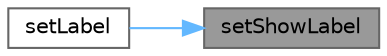digraph "setShowLabel"
{
 // LATEX_PDF_SIZE
  bgcolor="transparent";
  edge [fontname=Helvetica,fontsize=10,labelfontname=Helvetica,labelfontsize=10];
  node [fontname=Helvetica,fontsize=10,shape=box,height=0.2,width=0.4];
  rankdir="RL";
  Node1 [id="Node000001",label="setShowLabel",height=0.2,width=0.4,color="gray40", fillcolor="grey60", style="filled", fontcolor="black",tooltip="设置是否显示标签"];
  Node1 -> Node2 [id="edge1_Node000001_Node000002",dir="back",color="steelblue1",style="solid",tooltip=" "];
  Node2 [id="Node000002",label="setLabel",height=0.2,width=0.4,color="grey40", fillcolor="white", style="filled",URL="$class_qt_material_text_field.html#ae6b764ca4d1e71adc2b896c0d119978c",tooltip="设置标签文本"];
}
